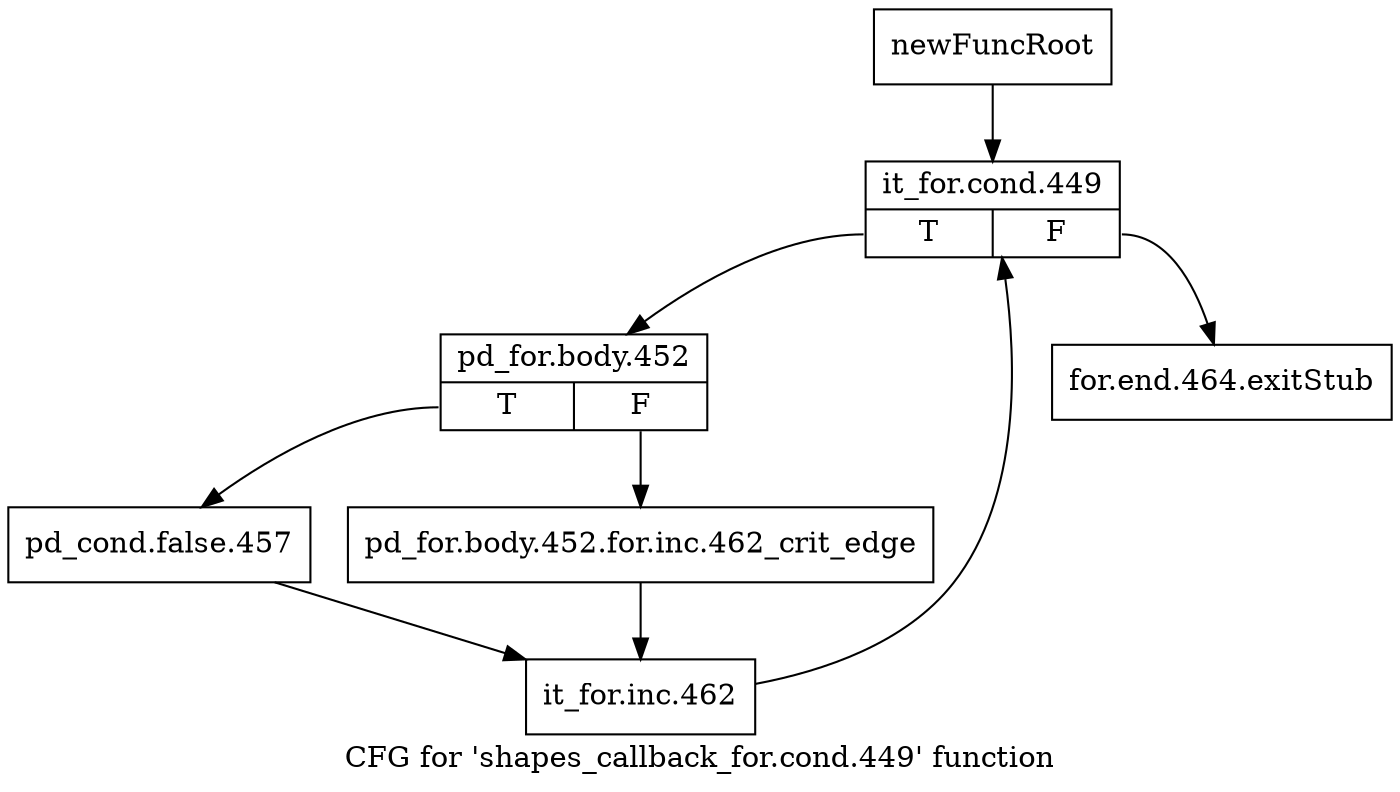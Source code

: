digraph "CFG for 'shapes_callback_for.cond.449' function" {
	label="CFG for 'shapes_callback_for.cond.449' function";

	Node0x45641b0 [shape=record,label="{newFuncRoot}"];
	Node0x45641b0 -> Node0x4564250;
	Node0x4564200 [shape=record,label="{for.end.464.exitStub}"];
	Node0x4564250 [shape=record,label="{it_for.cond.449|{<s0>T|<s1>F}}"];
	Node0x4564250:s0 -> Node0x45642a0;
	Node0x4564250:s1 -> Node0x4564200;
	Node0x45642a0 [shape=record,label="{pd_for.body.452|{<s0>T|<s1>F}}"];
	Node0x45642a0:s0 -> Node0x4564340;
	Node0x45642a0:s1 -> Node0x45642f0;
	Node0x45642f0 [shape=record,label="{pd_for.body.452.for.inc.462_crit_edge}"];
	Node0x45642f0 -> Node0x4564390;
	Node0x4564340 [shape=record,label="{pd_cond.false.457}"];
	Node0x4564340 -> Node0x4564390;
	Node0x4564390 [shape=record,label="{it_for.inc.462}"];
	Node0x4564390 -> Node0x4564250;
}
